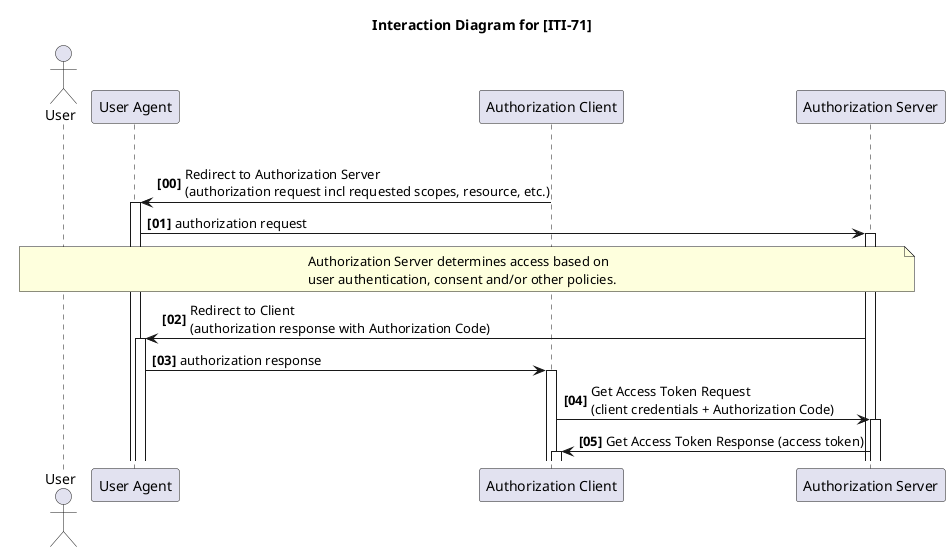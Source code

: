 @startuml 

title Interaction Diagram for [ITI-71]

actor User

participant "User Agent" as UserAgent
participant "Authorization Client" as Client
participant "Authorization Server" as AuthzServer

autonumber 0 1 "<b>[00]</b>"
autoactivate on

group Get Access Token (ITI-71) [Authorization Code Grant]
Client -> UserAgent: Redirect to Authorization Server \n(authorization request incl requested scopes, resource, etc.)
UserAgent -> AuthzServer: authorization request

note over User, AuthzServer
  Authorization Server determines access based on
  user authentication, consent and/or other policies.
end note

AuthzServer -> UserAgent: Redirect to Client \n(authorization response with Authorization Code)
UserAgent -> Client: authorization response

Client -> AuthzServer: Get Access Token Request \n(client credentials + Authorization Code)
AuthzServer -> Client: Get Access Token Response (access token)

@enduml